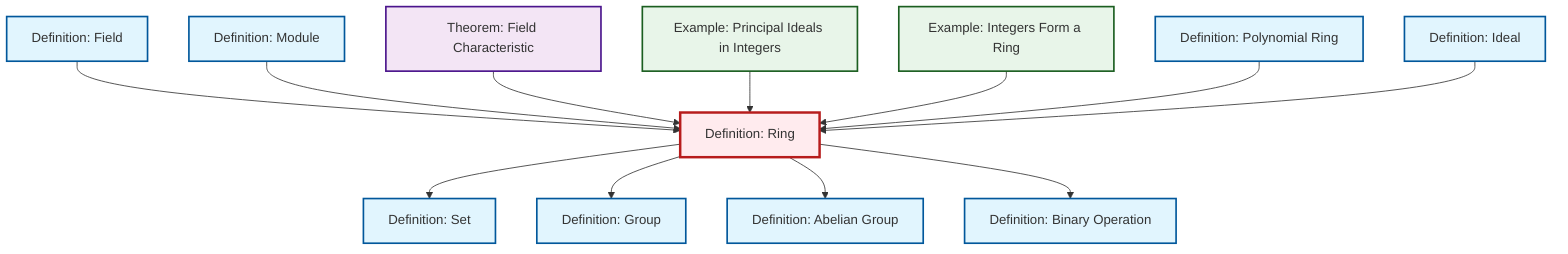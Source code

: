 graph TD
    classDef definition fill:#e1f5fe,stroke:#01579b,stroke-width:2px
    classDef theorem fill:#f3e5f5,stroke:#4a148c,stroke-width:2px
    classDef axiom fill:#fff3e0,stroke:#e65100,stroke-width:2px
    classDef example fill:#e8f5e9,stroke:#1b5e20,stroke-width:2px
    classDef current fill:#ffebee,stroke:#b71c1c,stroke-width:3px
    def-ideal["Definition: Ideal"]:::definition
    def-field["Definition: Field"]:::definition
    def-abelian-group["Definition: Abelian Group"]:::definition
    def-set["Definition: Set"]:::definition
    def-polynomial-ring["Definition: Polynomial Ring"]:::definition
    def-ring["Definition: Ring"]:::definition
    ex-principal-ideal["Example: Principal Ideals in Integers"]:::example
    ex-integers-ring["Example: Integers Form a Ring"]:::example
    thm-field-characteristic["Theorem: Field Characteristic"]:::theorem
    def-module["Definition: Module"]:::definition
    def-group["Definition: Group"]:::definition
    def-binary-operation["Definition: Binary Operation"]:::definition
    def-field --> def-ring
    def-ring --> def-set
    def-module --> def-ring
    def-ring --> def-group
    thm-field-characteristic --> def-ring
    ex-principal-ideal --> def-ring
    def-ring --> def-abelian-group
    ex-integers-ring --> def-ring
    def-polynomial-ring --> def-ring
    def-ring --> def-binary-operation
    def-ideal --> def-ring
    class def-ring current
